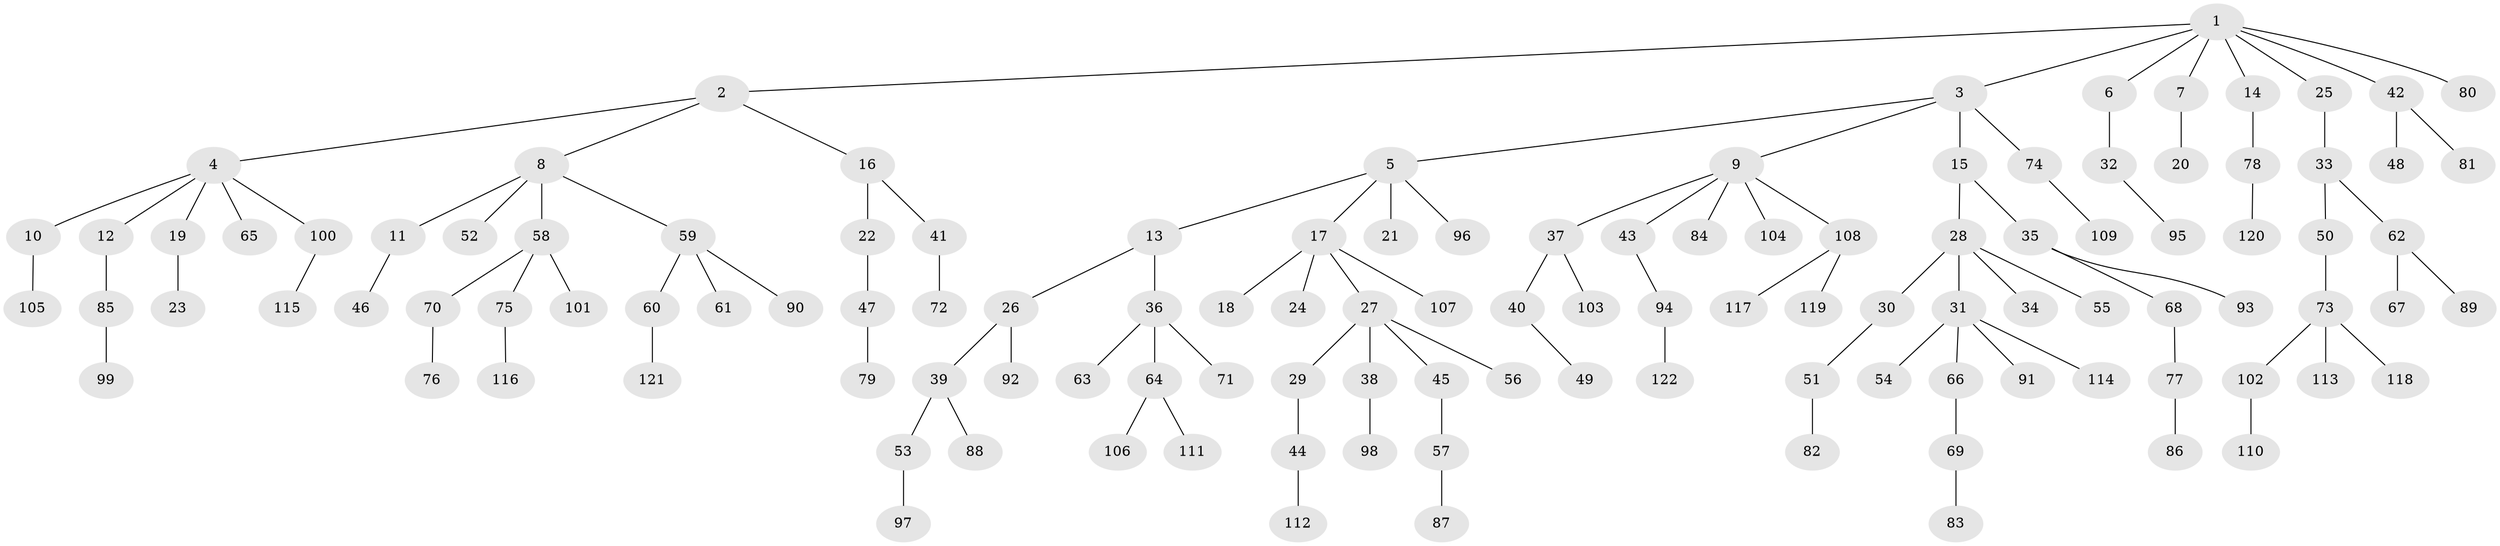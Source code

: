 // Generated by graph-tools (version 1.1) at 2025/02/03/09/25 03:02:25]
// undirected, 122 vertices, 121 edges
graph export_dot {
graph [start="1"]
  node [color=gray90,style=filled];
  1;
  2;
  3;
  4;
  5;
  6;
  7;
  8;
  9;
  10;
  11;
  12;
  13;
  14;
  15;
  16;
  17;
  18;
  19;
  20;
  21;
  22;
  23;
  24;
  25;
  26;
  27;
  28;
  29;
  30;
  31;
  32;
  33;
  34;
  35;
  36;
  37;
  38;
  39;
  40;
  41;
  42;
  43;
  44;
  45;
  46;
  47;
  48;
  49;
  50;
  51;
  52;
  53;
  54;
  55;
  56;
  57;
  58;
  59;
  60;
  61;
  62;
  63;
  64;
  65;
  66;
  67;
  68;
  69;
  70;
  71;
  72;
  73;
  74;
  75;
  76;
  77;
  78;
  79;
  80;
  81;
  82;
  83;
  84;
  85;
  86;
  87;
  88;
  89;
  90;
  91;
  92;
  93;
  94;
  95;
  96;
  97;
  98;
  99;
  100;
  101;
  102;
  103;
  104;
  105;
  106;
  107;
  108;
  109;
  110;
  111;
  112;
  113;
  114;
  115;
  116;
  117;
  118;
  119;
  120;
  121;
  122;
  1 -- 2;
  1 -- 3;
  1 -- 6;
  1 -- 7;
  1 -- 14;
  1 -- 25;
  1 -- 42;
  1 -- 80;
  2 -- 4;
  2 -- 8;
  2 -- 16;
  3 -- 5;
  3 -- 9;
  3 -- 15;
  3 -- 74;
  4 -- 10;
  4 -- 12;
  4 -- 19;
  4 -- 65;
  4 -- 100;
  5 -- 13;
  5 -- 17;
  5 -- 21;
  5 -- 96;
  6 -- 32;
  7 -- 20;
  8 -- 11;
  8 -- 52;
  8 -- 58;
  8 -- 59;
  9 -- 37;
  9 -- 43;
  9 -- 84;
  9 -- 104;
  9 -- 108;
  10 -- 105;
  11 -- 46;
  12 -- 85;
  13 -- 26;
  13 -- 36;
  14 -- 78;
  15 -- 28;
  15 -- 35;
  16 -- 22;
  16 -- 41;
  17 -- 18;
  17 -- 24;
  17 -- 27;
  17 -- 107;
  19 -- 23;
  22 -- 47;
  25 -- 33;
  26 -- 39;
  26 -- 92;
  27 -- 29;
  27 -- 38;
  27 -- 45;
  27 -- 56;
  28 -- 30;
  28 -- 31;
  28 -- 34;
  28 -- 55;
  29 -- 44;
  30 -- 51;
  31 -- 54;
  31 -- 66;
  31 -- 91;
  31 -- 114;
  32 -- 95;
  33 -- 50;
  33 -- 62;
  35 -- 68;
  35 -- 93;
  36 -- 63;
  36 -- 64;
  36 -- 71;
  37 -- 40;
  37 -- 103;
  38 -- 98;
  39 -- 53;
  39 -- 88;
  40 -- 49;
  41 -- 72;
  42 -- 48;
  42 -- 81;
  43 -- 94;
  44 -- 112;
  45 -- 57;
  47 -- 79;
  50 -- 73;
  51 -- 82;
  53 -- 97;
  57 -- 87;
  58 -- 70;
  58 -- 75;
  58 -- 101;
  59 -- 60;
  59 -- 61;
  59 -- 90;
  60 -- 121;
  62 -- 67;
  62 -- 89;
  64 -- 106;
  64 -- 111;
  66 -- 69;
  68 -- 77;
  69 -- 83;
  70 -- 76;
  73 -- 102;
  73 -- 113;
  73 -- 118;
  74 -- 109;
  75 -- 116;
  77 -- 86;
  78 -- 120;
  85 -- 99;
  94 -- 122;
  100 -- 115;
  102 -- 110;
  108 -- 117;
  108 -- 119;
}

